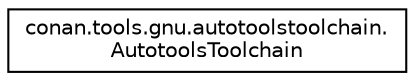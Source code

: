 digraph "Graphical Class Hierarchy"
{
 // LATEX_PDF_SIZE
  edge [fontname="Helvetica",fontsize="10",labelfontname="Helvetica",labelfontsize="10"];
  node [fontname="Helvetica",fontsize="10",shape=record];
  rankdir="LR";
  Node0 [label="conan.tools.gnu.autotoolstoolchain.\lAutotoolsToolchain",height=0.2,width=0.4,color="black", fillcolor="white", style="filled",URL="$classconan_1_1tools_1_1gnu_1_1autotoolstoolchain_1_1AutotoolsToolchain.html",tooltip=" "];
}
